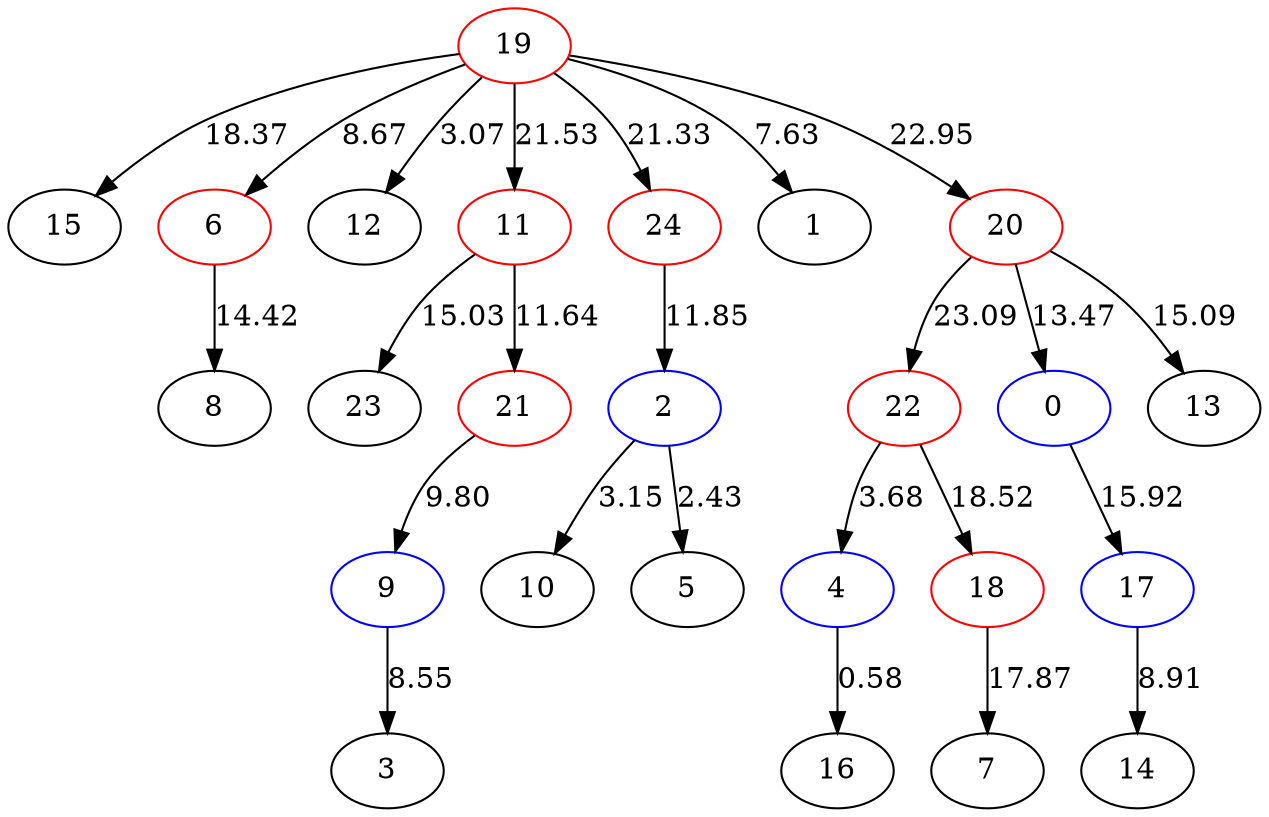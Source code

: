 digraph {
19[color=red]
19->15[label=18.37]
19[color=red]
19->6[label=8.67]
6[color=red]
6->8[label=14.42]
19[color=red]
19->12[label=3.07]
19[color=red]
19->11[label=21.53]
11[color=red]
11->23[label=15.03]
11[color=red]
11->21[label=11.64]
21[color=red]
21->9[label=9.80]
9[color=blue]
9->3[label=8.55]
19[color=red]
19->24[label=21.33]
24[color=red]
24->2[label=11.85]
2[color=blue]
2->10[label=3.15]
2[color=blue]
2->5[label=2.43]
19[color=red]
19->1[label=7.63]
19[color=red]
19->20[label=22.95]
20[color=red]
20->22[label=23.09]
22[color=red]
22->4[label=3.68]
4[color=blue]
4->16[label=0.58]
22[color=red]
22->18[label=18.52]
18[color=red]
18->7[label=17.87]
20[color=red]
20->0[label=13.47]
0[color=blue]
0->17[label=15.92]
17[color=blue]
17->14[label=8.91]
20[color=red]
20->13[label=15.09]
}